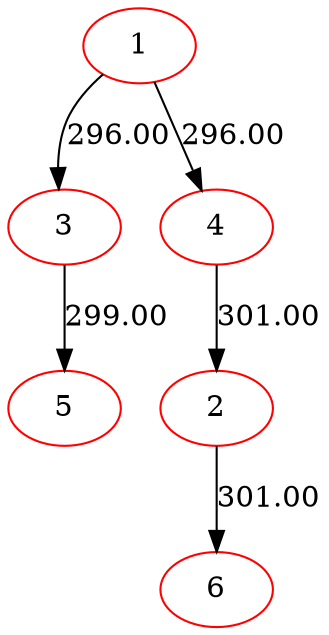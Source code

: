 digraph {
1[color=red]
2[color=red]
3[color=red]
4[color=red]
5[color=red]
6[color=red]
1->3[label=296.00]
1->4[label=296.00]
4->2[label=301.00]
3->5[label=299.00]
2->6[label=301.00]
}